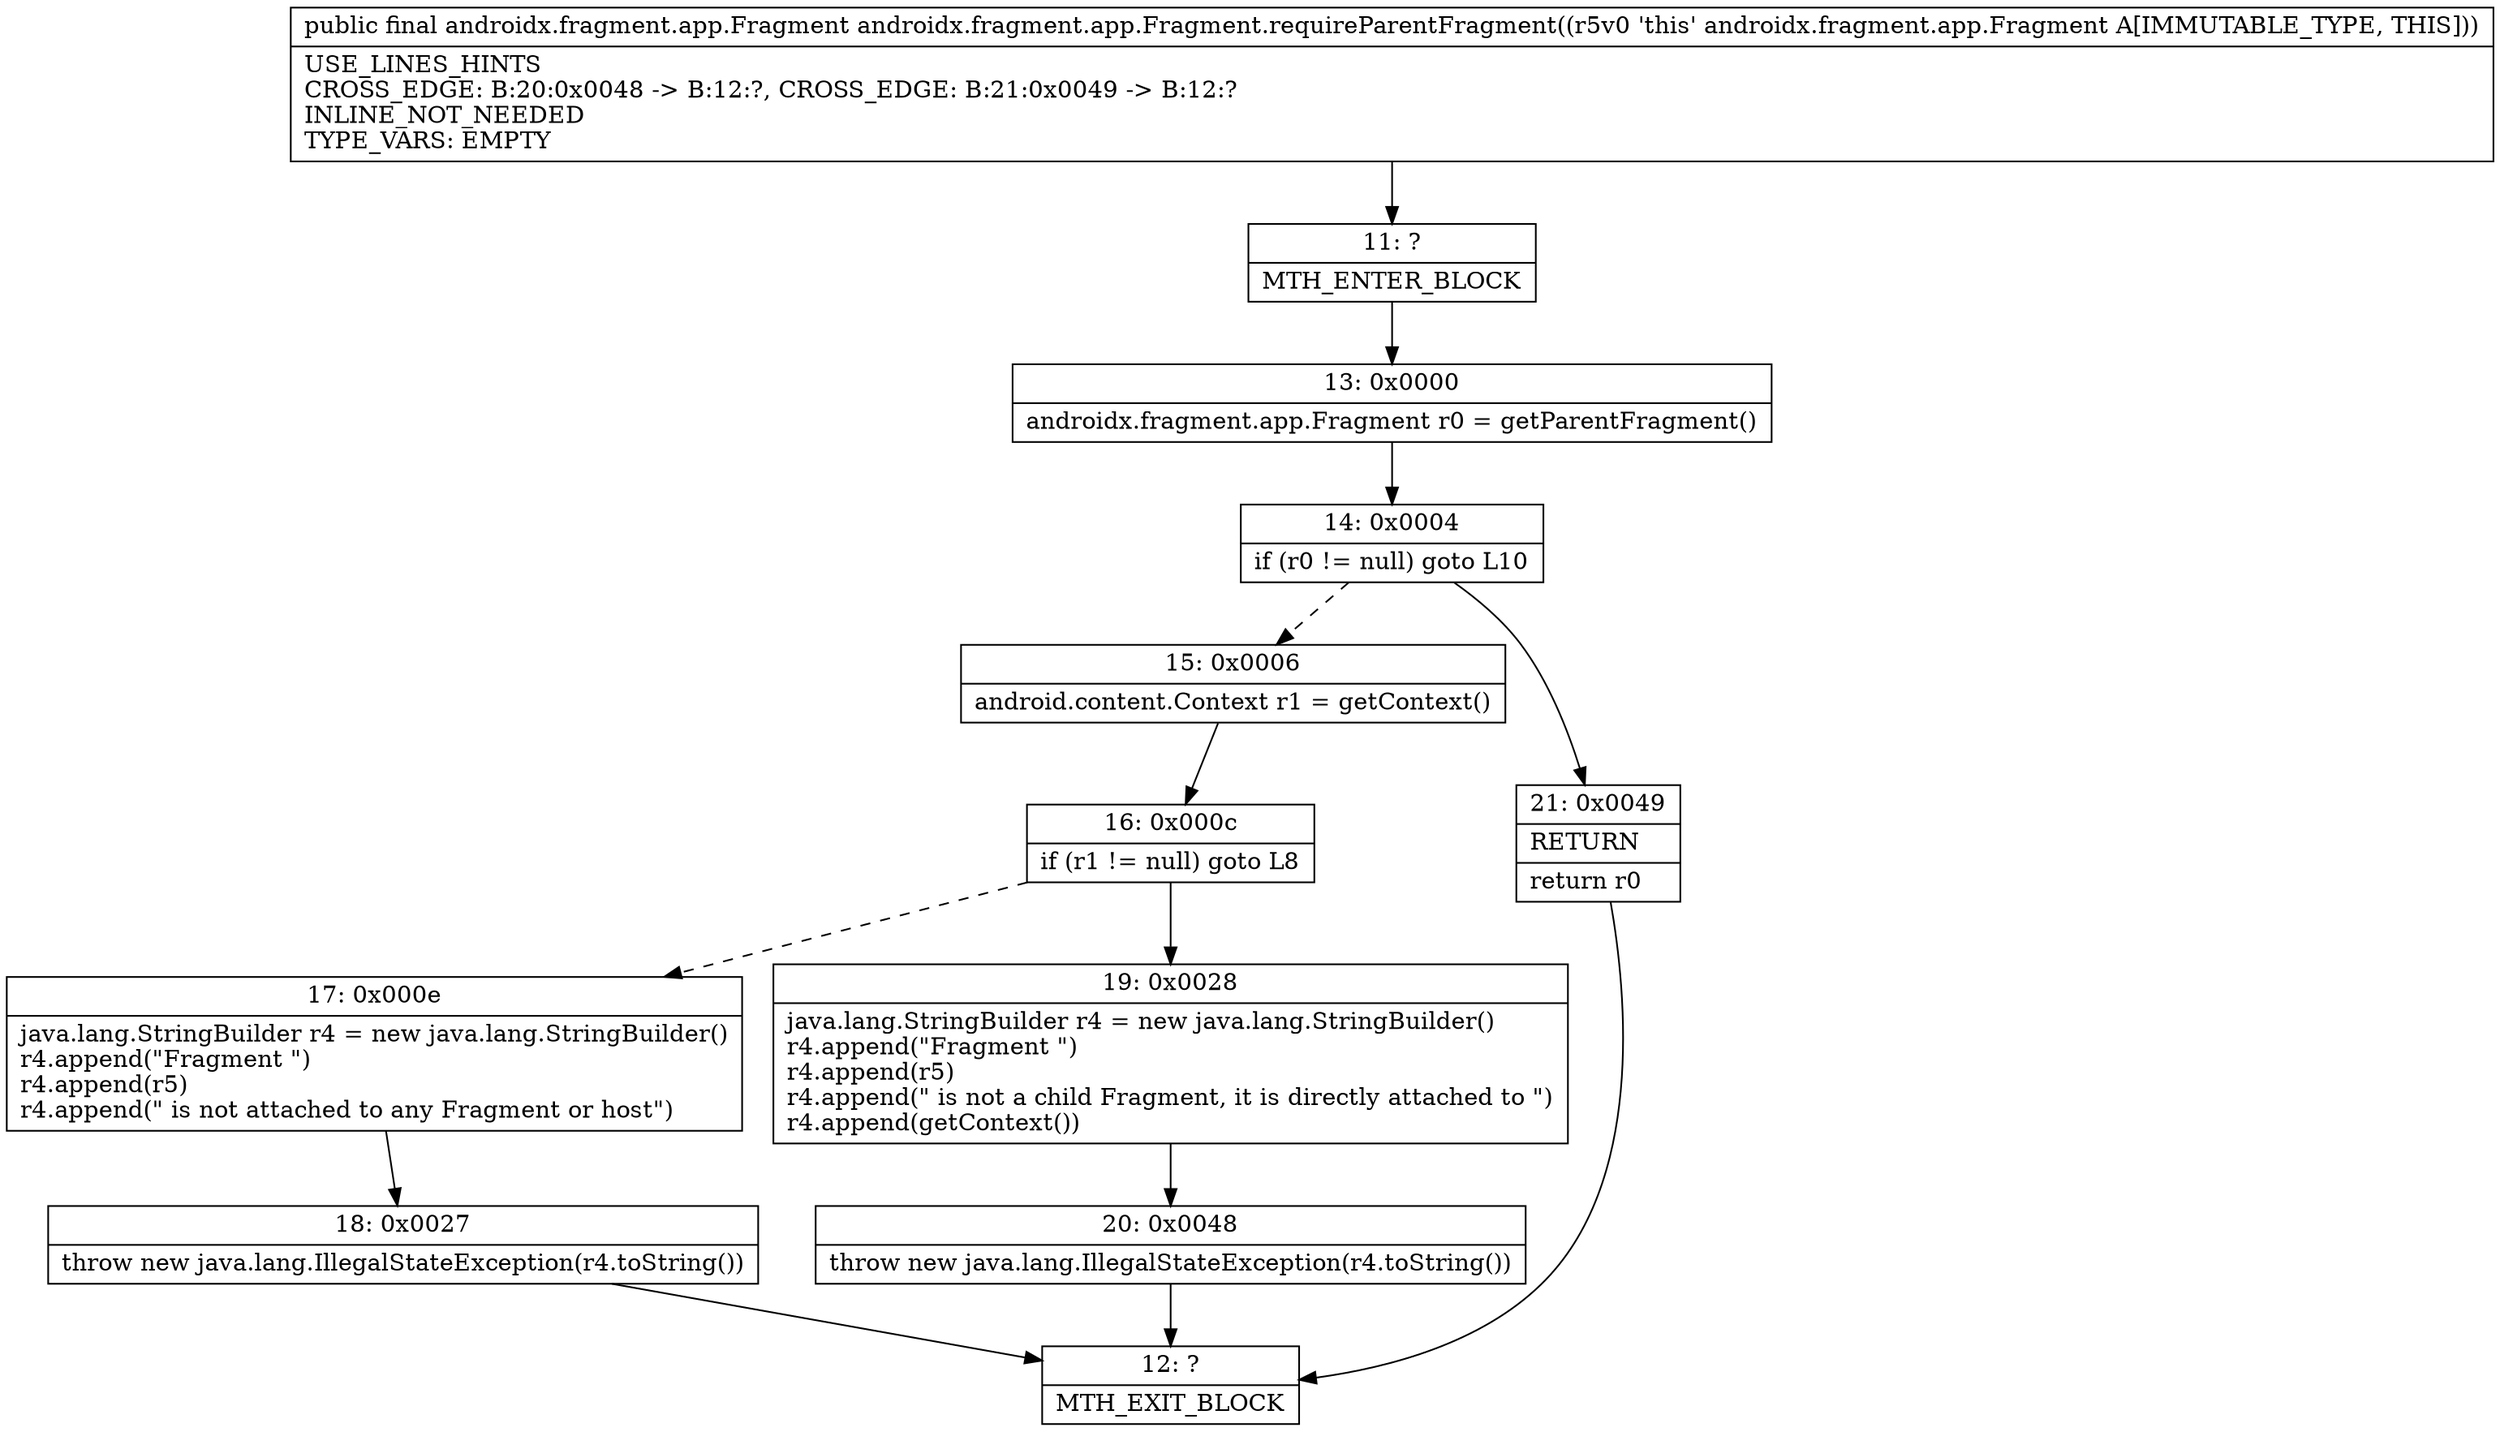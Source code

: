 digraph "CFG forandroidx.fragment.app.Fragment.requireParentFragment()Landroidx\/fragment\/app\/Fragment;" {
Node_11 [shape=record,label="{11\:\ ?|MTH_ENTER_BLOCK\l}"];
Node_13 [shape=record,label="{13\:\ 0x0000|androidx.fragment.app.Fragment r0 = getParentFragment()\l}"];
Node_14 [shape=record,label="{14\:\ 0x0004|if (r0 != null) goto L10\l}"];
Node_15 [shape=record,label="{15\:\ 0x0006|android.content.Context r1 = getContext()\l}"];
Node_16 [shape=record,label="{16\:\ 0x000c|if (r1 != null) goto L8\l}"];
Node_17 [shape=record,label="{17\:\ 0x000e|java.lang.StringBuilder r4 = new java.lang.StringBuilder()\lr4.append(\"Fragment \")\lr4.append(r5)\lr4.append(\" is not attached to any Fragment or host\")\l}"];
Node_18 [shape=record,label="{18\:\ 0x0027|throw new java.lang.IllegalStateException(r4.toString())\l}"];
Node_12 [shape=record,label="{12\:\ ?|MTH_EXIT_BLOCK\l}"];
Node_19 [shape=record,label="{19\:\ 0x0028|java.lang.StringBuilder r4 = new java.lang.StringBuilder()\lr4.append(\"Fragment \")\lr4.append(r5)\lr4.append(\" is not a child Fragment, it is directly attached to \")\lr4.append(getContext())\l}"];
Node_20 [shape=record,label="{20\:\ 0x0048|throw new java.lang.IllegalStateException(r4.toString())\l}"];
Node_21 [shape=record,label="{21\:\ 0x0049|RETURN\l|return r0\l}"];
MethodNode[shape=record,label="{public final androidx.fragment.app.Fragment androidx.fragment.app.Fragment.requireParentFragment((r5v0 'this' androidx.fragment.app.Fragment A[IMMUTABLE_TYPE, THIS]))  | USE_LINES_HINTS\lCROSS_EDGE: B:20:0x0048 \-\> B:12:?, CROSS_EDGE: B:21:0x0049 \-\> B:12:?\lINLINE_NOT_NEEDED\lTYPE_VARS: EMPTY\l}"];
MethodNode -> Node_11;Node_11 -> Node_13;
Node_13 -> Node_14;
Node_14 -> Node_15[style=dashed];
Node_14 -> Node_21;
Node_15 -> Node_16;
Node_16 -> Node_17[style=dashed];
Node_16 -> Node_19;
Node_17 -> Node_18;
Node_18 -> Node_12;
Node_19 -> Node_20;
Node_20 -> Node_12;
Node_21 -> Node_12;
}

